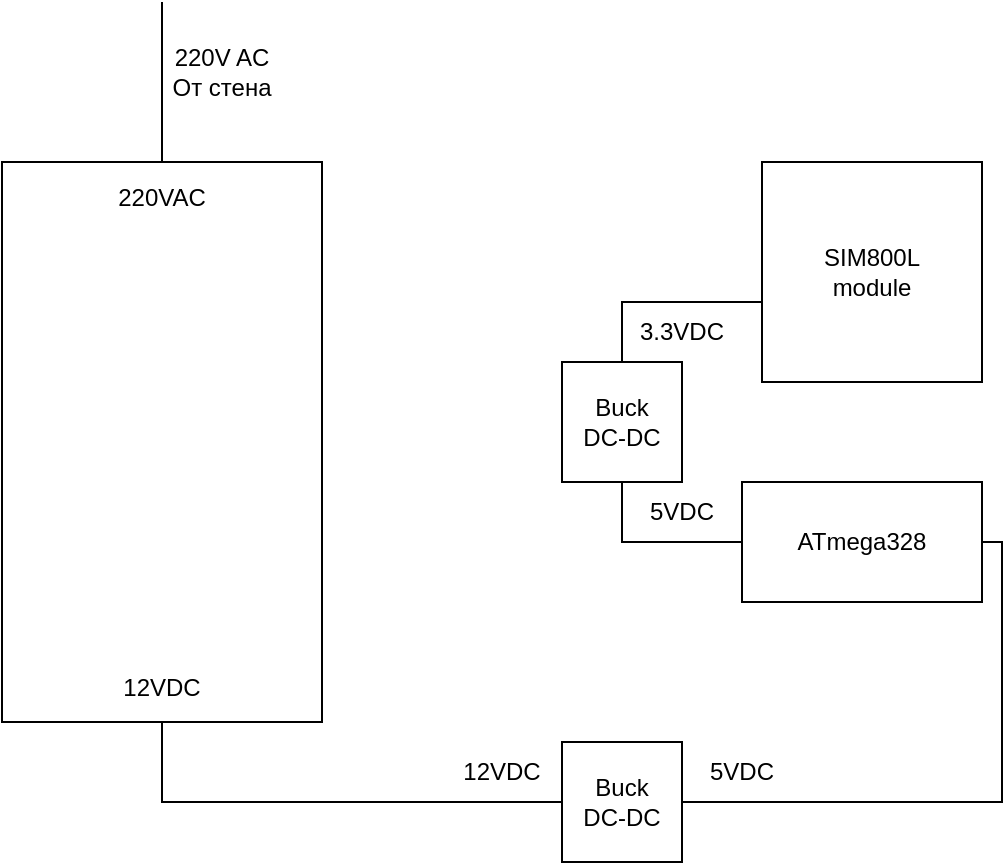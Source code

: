 <mxfile version="26.0.4">
  <diagram name="Page-1" id="NGO_y4MwZ8FIRwvAP_ye">
    <mxGraphModel dx="1114" dy="638" grid="1" gridSize="10" guides="1" tooltips="1" connect="1" arrows="1" fold="1" page="1" pageScale="1" pageWidth="850" pageHeight="1100" math="0" shadow="0">
      <root>
        <mxCell id="0" />
        <mxCell id="1" parent="0" />
        <mxCell id="H16sCqd-bdcKT7crxtp5-1" value="ATmega328" style="rounded=0;whiteSpace=wrap;html=1;rotation=0;" vertex="1" parent="1">
          <mxGeometry x="410" y="240" width="120" height="60" as="geometry" />
        </mxCell>
        <mxCell id="H16sCqd-bdcKT7crxtp5-2" value="&lt;div&gt;&lt;br&gt;&lt;/div&gt;220VAC&lt;div&gt;&lt;br&gt;&lt;/div&gt;&lt;div&gt;&lt;br&gt;&lt;/div&gt;&lt;div&gt;&lt;br&gt;&lt;/div&gt;&lt;div&gt;&lt;br&gt;&lt;/div&gt;&lt;div&gt;&lt;br&gt;&lt;/div&gt;&lt;div&gt;&lt;br&gt;&lt;/div&gt;&lt;div&gt;&lt;br&gt;&lt;/div&gt;&lt;div&gt;&lt;br&gt;&lt;/div&gt;&lt;div&gt;&lt;br&gt;&lt;/div&gt;&lt;div&gt;&lt;br&gt;&lt;/div&gt;&lt;div&gt;&lt;br&gt;&lt;/div&gt;&lt;div&gt;&lt;br&gt;&lt;/div&gt;&lt;div&gt;&lt;br&gt;&lt;/div&gt;&lt;div&gt;&lt;br&gt;&lt;/div&gt;&lt;div&gt;&lt;br&gt;&lt;/div&gt;&lt;div&gt;&lt;br&gt;&lt;/div&gt;&lt;div&gt;&lt;div&gt;12VDC&lt;div&gt;&lt;br&gt;&lt;/div&gt;&lt;/div&gt;&lt;/div&gt;" style="rounded=0;whiteSpace=wrap;html=1;direction=south;" vertex="1" parent="1">
          <mxGeometry x="40" y="80" width="160" height="280" as="geometry" />
        </mxCell>
        <mxCell id="H16sCqd-bdcKT7crxtp5-3" value="" style="endArrow=none;html=1;rounded=0;entryX=0;entryY=0.5;entryDx=0;entryDy=0;" edge="1" parent="1" target="H16sCqd-bdcKT7crxtp5-2">
          <mxGeometry width="50" height="50" relative="1" as="geometry">
            <mxPoint x="120" as="sourcePoint" />
            <mxPoint x="150" y="60" as="targetPoint" />
            <Array as="points" />
          </mxGeometry>
        </mxCell>
        <mxCell id="H16sCqd-bdcKT7crxtp5-4" value="220V AC&lt;div&gt;От стена&lt;/div&gt;" style="text;html=1;align=center;verticalAlign=middle;whiteSpace=wrap;rounded=0;" vertex="1" parent="1">
          <mxGeometry x="120" y="20" width="60" height="30" as="geometry" />
        </mxCell>
        <mxCell id="H16sCqd-bdcKT7crxtp5-5" value="" style="endArrow=none;html=1;rounded=0;entryX=1;entryY=0.5;entryDx=0;entryDy=0;" edge="1" parent="1" target="H16sCqd-bdcKT7crxtp5-2">
          <mxGeometry width="50" height="50" relative="1" as="geometry">
            <mxPoint x="320" y="400" as="sourcePoint" />
            <mxPoint x="200" y="420" as="targetPoint" />
            <Array as="points">
              <mxPoint x="120" y="400" />
            </Array>
          </mxGeometry>
        </mxCell>
        <mxCell id="H16sCqd-bdcKT7crxtp5-7" value="Buck&lt;div&gt;&lt;span style=&quot;background-color: transparent; color: light-dark(rgb(0, 0, 0), rgb(255, 255, 255));&quot;&gt;DC-&lt;/span&gt;&lt;span style=&quot;background-color: transparent; color: light-dark(rgb(0, 0, 0), rgb(255, 255, 255));&quot;&gt;DC&lt;/span&gt;&lt;/div&gt;" style="whiteSpace=wrap;html=1;aspect=fixed;" vertex="1" parent="1">
          <mxGeometry x="320" y="370" width="60" height="60" as="geometry" />
        </mxCell>
        <mxCell id="H16sCqd-bdcKT7crxtp5-8" value="12VDC" style="text;html=1;align=center;verticalAlign=middle;whiteSpace=wrap;rounded=0;" vertex="1" parent="1">
          <mxGeometry x="260" y="370" width="60" height="30" as="geometry" />
        </mxCell>
        <mxCell id="H16sCqd-bdcKT7crxtp5-9" value="" style="endArrow=none;html=1;rounded=0;exitX=1;exitY=0.5;exitDx=0;exitDy=0;entryX=1;entryY=0.5;entryDx=0;entryDy=0;" edge="1" parent="1" source="H16sCqd-bdcKT7crxtp5-7" target="H16sCqd-bdcKT7crxtp5-1">
          <mxGeometry width="50" height="50" relative="1" as="geometry">
            <mxPoint x="400" y="290" as="sourcePoint" />
            <mxPoint x="440" y="280" as="targetPoint" />
            <Array as="points">
              <mxPoint x="540" y="400" />
              <mxPoint x="540" y="270" />
            </Array>
          </mxGeometry>
        </mxCell>
        <mxCell id="H16sCqd-bdcKT7crxtp5-10" value="5VDC" style="text;html=1;align=center;verticalAlign=middle;whiteSpace=wrap;rounded=0;" vertex="1" parent="1">
          <mxGeometry x="380" y="370" width="60" height="30" as="geometry" />
        </mxCell>
        <mxCell id="H16sCqd-bdcKT7crxtp5-11" value="" style="endArrow=none;html=1;rounded=0;exitX=0;exitY=0.5;exitDx=0;exitDy=0;entryX=0.5;entryY=1;entryDx=0;entryDy=0;" edge="1" parent="1" source="H16sCqd-bdcKT7crxtp5-1" target="H16sCqd-bdcKT7crxtp5-13">
          <mxGeometry width="50" height="50" relative="1" as="geometry">
            <mxPoint x="400" y="290" as="sourcePoint" />
            <mxPoint x="360" y="240" as="targetPoint" />
            <Array as="points">
              <mxPoint x="350" y="270" />
            </Array>
          </mxGeometry>
        </mxCell>
        <mxCell id="H16sCqd-bdcKT7crxtp5-13" value="Buck&lt;div&gt;DC-DC&lt;/div&gt;" style="whiteSpace=wrap;html=1;aspect=fixed;" vertex="1" parent="1">
          <mxGeometry x="320" y="180" width="60" height="60" as="geometry" />
        </mxCell>
        <mxCell id="H16sCqd-bdcKT7crxtp5-14" value="5VDC" style="text;html=1;align=center;verticalAlign=middle;whiteSpace=wrap;rounded=0;" vertex="1" parent="1">
          <mxGeometry x="350" y="240" width="60" height="30" as="geometry" />
        </mxCell>
        <mxCell id="H16sCqd-bdcKT7crxtp5-15" value="" style="endArrow=none;html=1;rounded=0;exitX=0.5;exitY=0;exitDx=0;exitDy=0;" edge="1" parent="1" source="H16sCqd-bdcKT7crxtp5-13">
          <mxGeometry width="50" height="50" relative="1" as="geometry">
            <mxPoint x="400" y="290" as="sourcePoint" />
            <mxPoint x="420" y="150" as="targetPoint" />
            <Array as="points">
              <mxPoint x="350" y="150" />
            </Array>
          </mxGeometry>
        </mxCell>
        <mxCell id="H16sCqd-bdcKT7crxtp5-16" value="3.3VDC" style="text;html=1;align=center;verticalAlign=middle;whiteSpace=wrap;rounded=0;" vertex="1" parent="1">
          <mxGeometry x="350" y="150" width="60" height="30" as="geometry" />
        </mxCell>
        <mxCell id="H16sCqd-bdcKT7crxtp5-17" value="SIM800L&lt;div&gt;module&lt;/div&gt;" style="whiteSpace=wrap;html=1;aspect=fixed;" vertex="1" parent="1">
          <mxGeometry x="420" y="80" width="110" height="110" as="geometry" />
        </mxCell>
      </root>
    </mxGraphModel>
  </diagram>
</mxfile>
